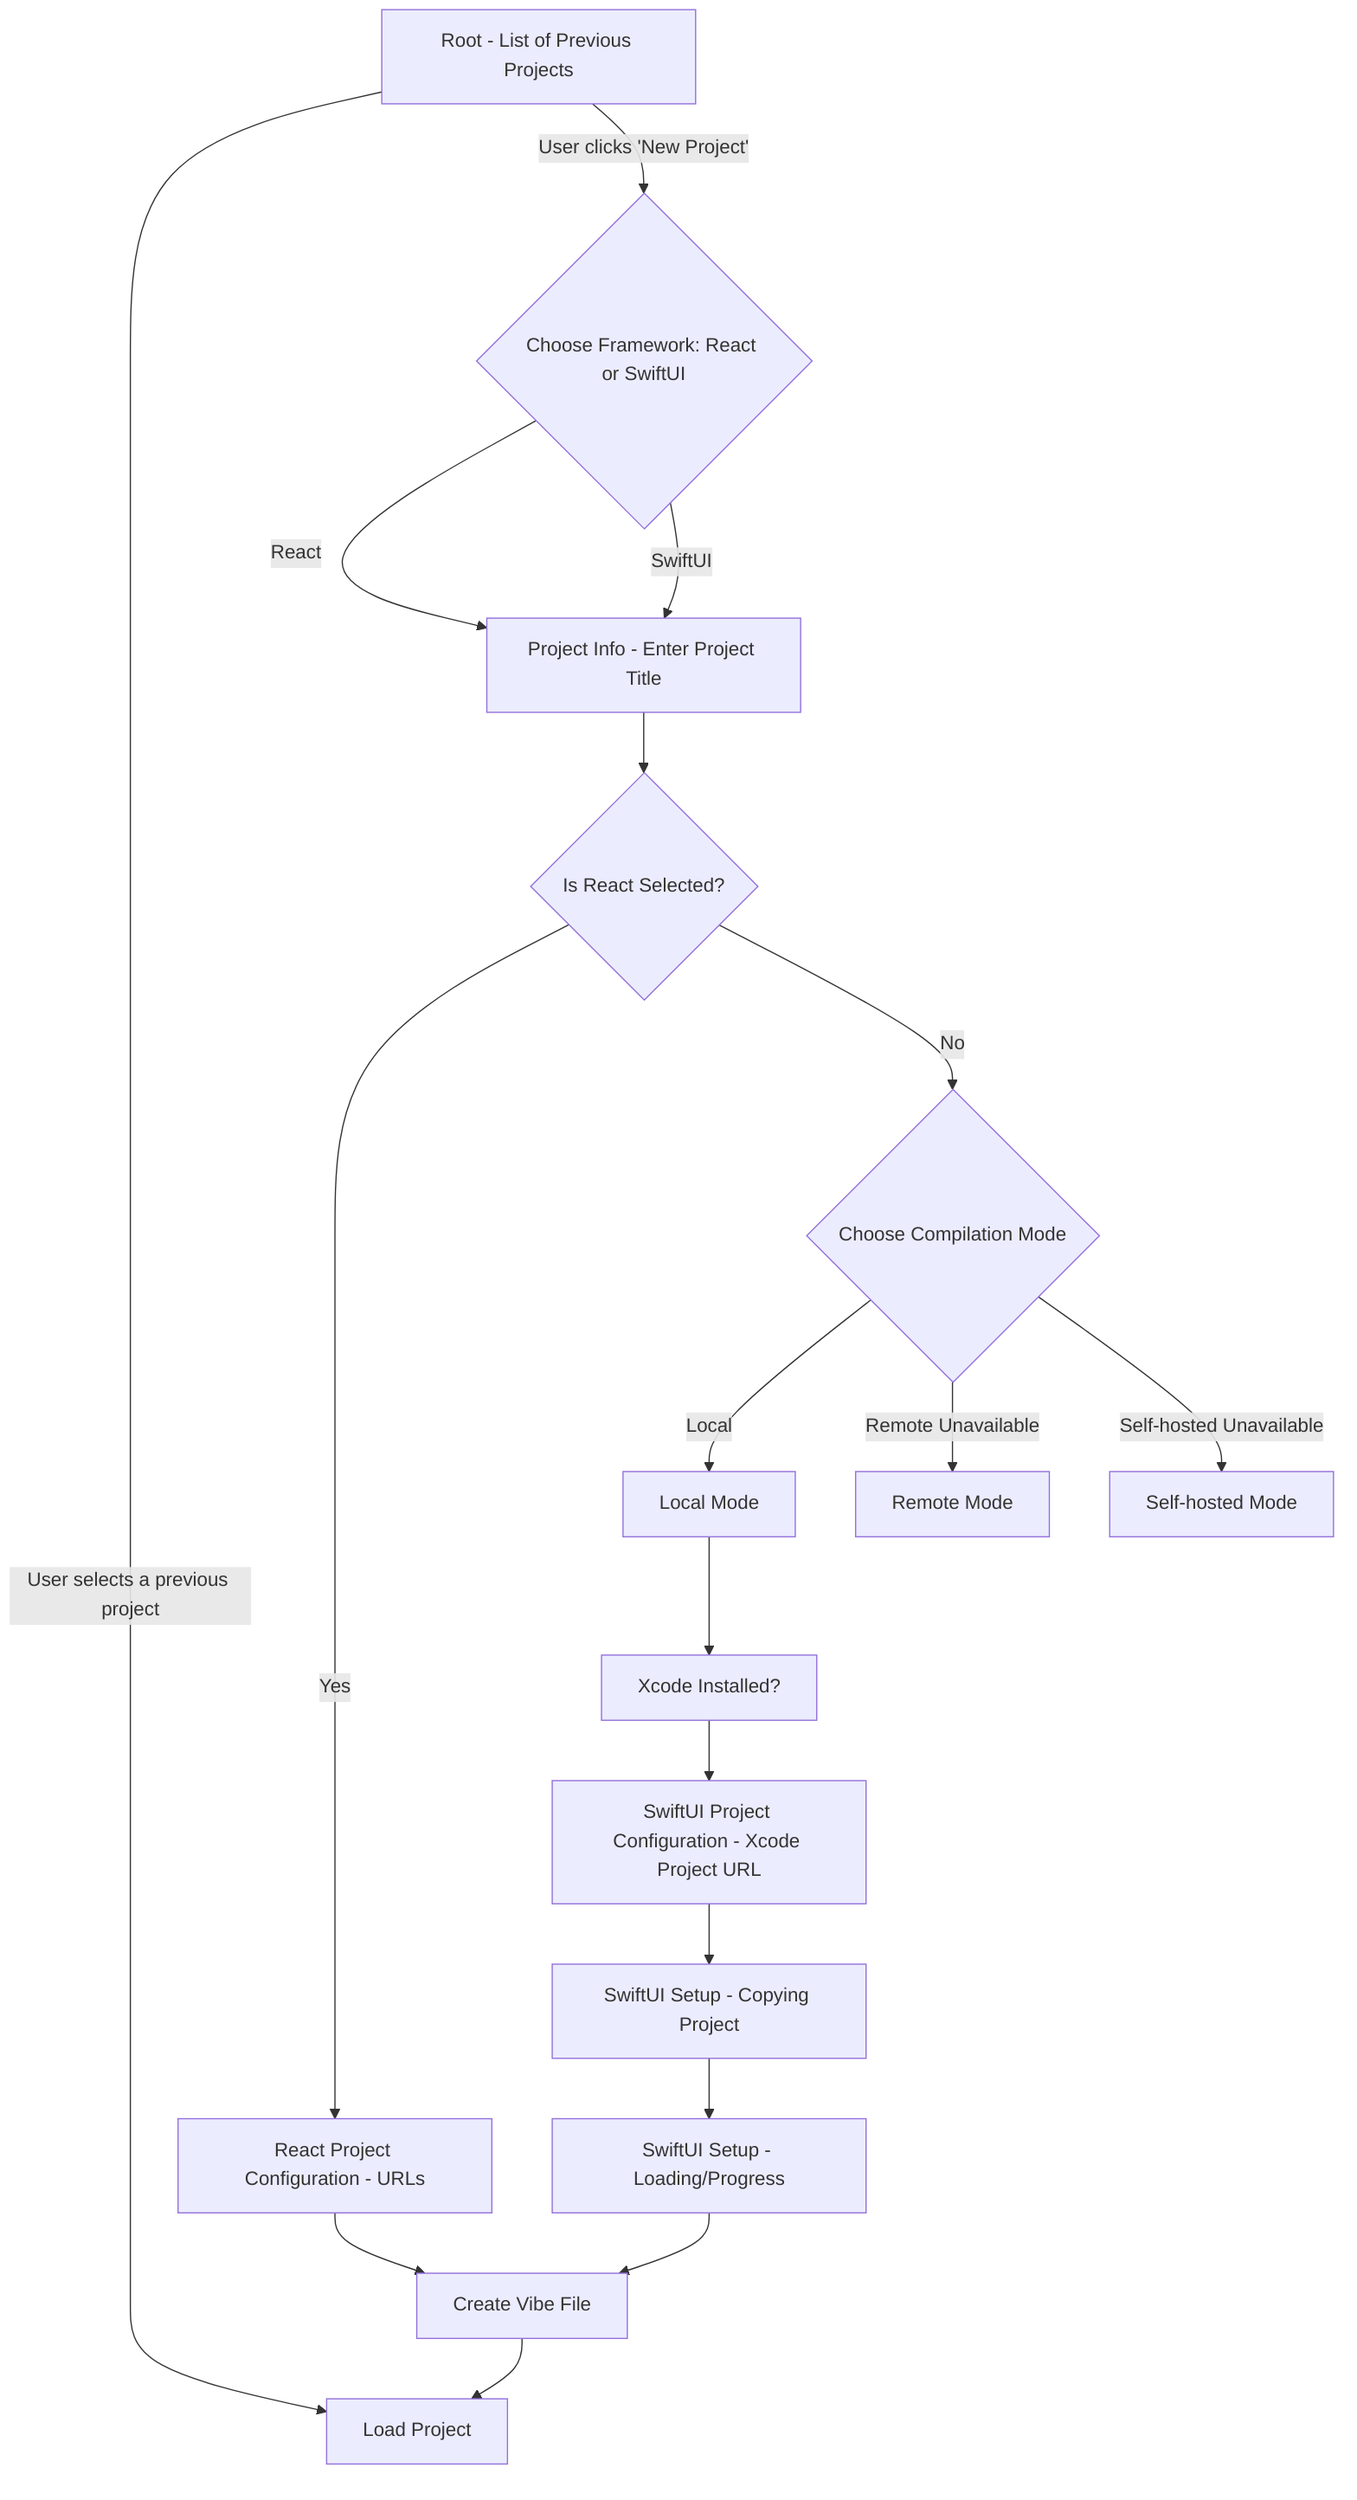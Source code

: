graph TD
    Start[Root - List of Previous Projects]
    Start -->|User selects a previous project| LoadProject[Load Project]
    Start -->|User clicks 'New Project'| ChooseFramework{Choose Framework: React or SwiftUI}
    
    ChooseFramework -->|React| ProjectInfo[Project Info - Enter Project Title]
    ChooseFramework -->|SwiftUI| ProjectInfo[Project Info - Enter Project Title]

    ProjectInfo --> IsReactSelected{Is React Selected?}

    IsReactSelected -->|Yes| ReactConfig[React Project Configuration - URLs]
    IsReactSelected -->|No| SwiftUICompilationMode{Choose Compilation Mode}
    
    ReactConfig --> CreateVibeFile[Create Vibe File]
    
    SwiftUICompilationMode -->|Local| SwiftUILocalSetup[Local Mode]
    SwiftUILocalSetup --> XcodeCheck[Xcode Installed?]
    XcodeCheck --> SwiftUIConfig[SwiftUI Project Configuration - Xcode Project URL]
    
    SwiftUIConfig --> SwiftUICopying[SwiftUI Setup - Copying Project]
    SwiftUICopying --> SwiftUISetupProgress[SwiftUI Setup - Loading/Progress]
    SwiftUISetupProgress --> CreateVibeFile
    
    CreateVibeFile --> LoadProject
    
    SwiftUICompilationMode -->|Remote Unavailable| RemoteUnavailable[Remote Mode]
    SwiftUICompilationMode -->|Self-hosted Unavailable| SelfHostedUnavailable[Self-hosted Mode]